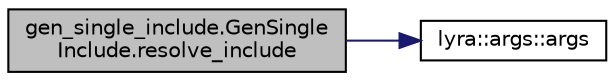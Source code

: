 digraph "gen_single_include.GenSingleInclude.resolve_include"
{
 // INTERACTIVE_SVG=YES
 // LATEX_PDF_SIZE
  edge [fontname="Helvetica",fontsize="10",labelfontname="Helvetica",labelfontsize="10"];
  node [fontname="Helvetica",fontsize="10",shape=record];
  rankdir="LR";
  Node1 [label="gen_single_include.GenSingle\lInclude.resolve_include",height=0.2,width=0.4,color="black", fillcolor="grey75", style="filled", fontcolor="black",tooltip=" "];
  Node1 -> Node2 [color="midnightblue",fontsize="10",style="solid",fontname="Helvetica"];
  Node2 [label="lyra::args::args",height=0.2,width=0.4,color="black", fillcolor="white", style="filled",URL="$classlyra_1_1args.html#a3a45a2e6aa219bdf72ccb5868549c58d",tooltip=" "];
}
